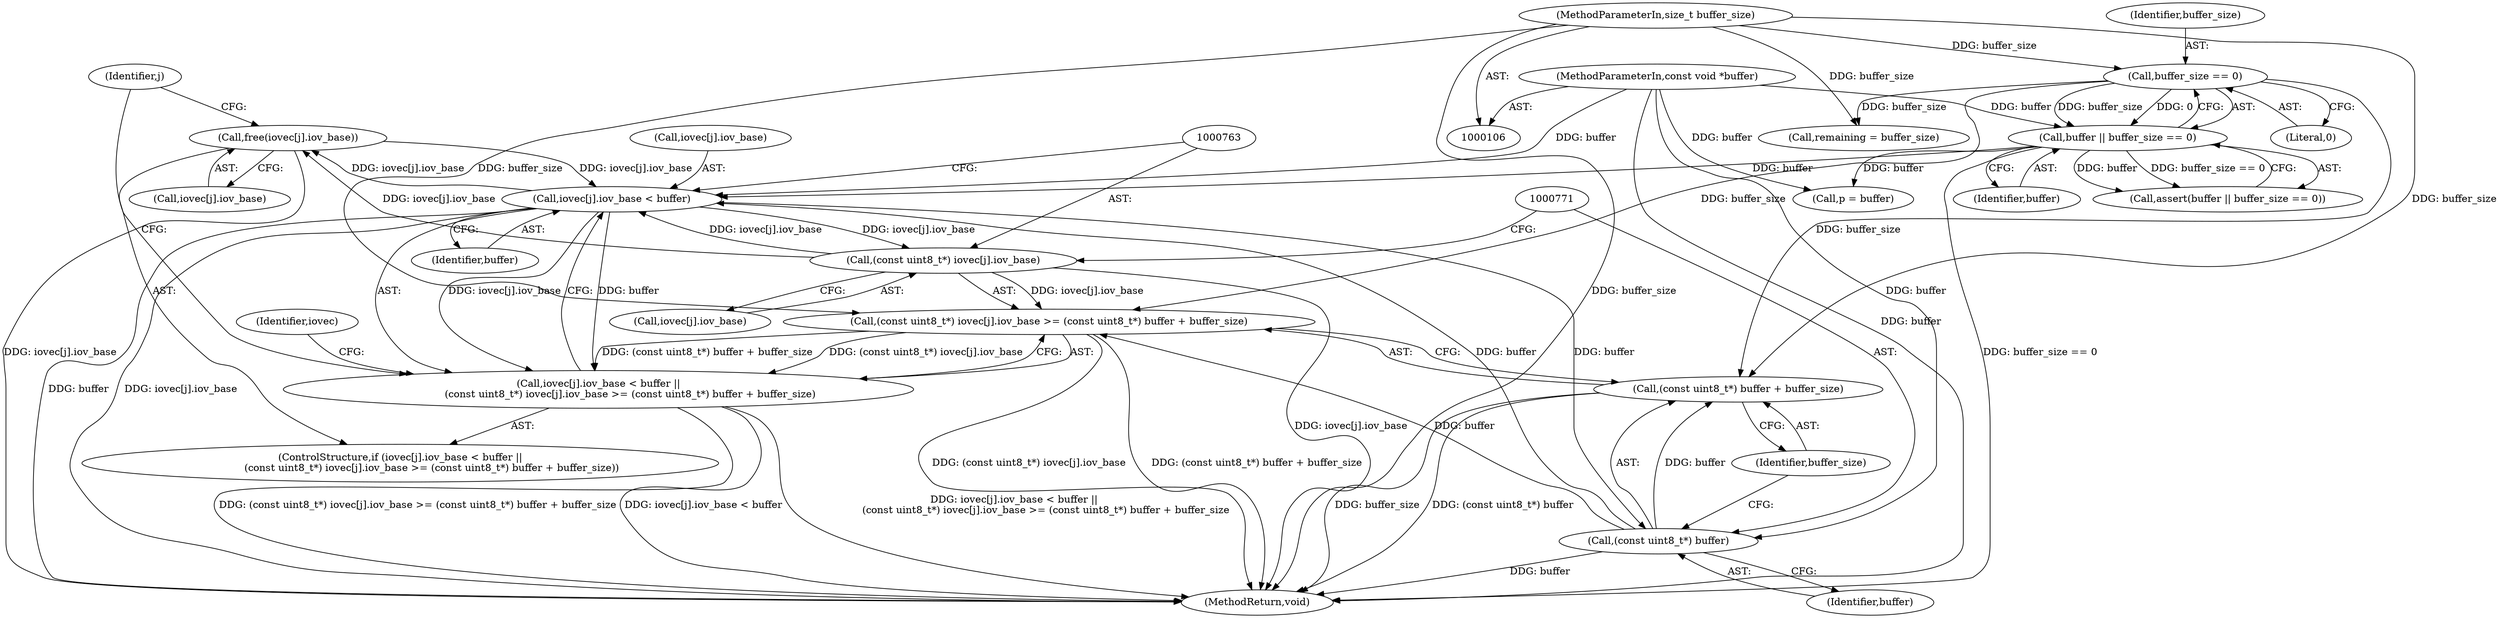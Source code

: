 digraph "0_systemd_505b6a61c22d5565e9308045c7b9bf79f7d0517e@API" {
"1000774" [label="(Call,free(iovec[j].iov_base))"];
"1000754" [label="(Call,iovec[j].iov_base < buffer)"];
"1000762" [label="(Call,(const uint8_t*) iovec[j].iov_base)"];
"1000774" [label="(Call,free(iovec[j].iov_base))"];
"1000770" [label="(Call,(const uint8_t*) buffer)"];
"1000108" [label="(MethodParameterIn,const void *buffer)"];
"1000152" [label="(Call,buffer || buffer_size == 0)"];
"1000154" [label="(Call,buffer_size == 0)"];
"1000109" [label="(MethodParameterIn,size_t buffer_size)"];
"1000753" [label="(Call,iovec[j].iov_base < buffer ||\n                    (const uint8_t*) iovec[j].iov_base >= (const uint8_t*) buffer + buffer_size)"];
"1000761" [label="(Call,(const uint8_t*) iovec[j].iov_base >= (const uint8_t*) buffer + buffer_size)"];
"1000769" [label="(Call,(const uint8_t*) buffer + buffer_size)"];
"1000772" [label="(Identifier,buffer)"];
"1000764" [label="(Call,iovec[j].iov_base)"];
"1000773" [label="(Identifier,buffer_size)"];
"1000762" [label="(Call,(const uint8_t*) iovec[j].iov_base)"];
"1000769" [label="(Call,(const uint8_t*) buffer + buffer_size)"];
"1000755" [label="(Call,iovec[j].iov_base)"];
"1000152" [label="(Call,buffer || buffer_size == 0)"];
"1000753" [label="(Call,iovec[j].iov_base < buffer ||\n                    (const uint8_t*) iovec[j].iov_base >= (const uint8_t*) buffer + buffer_size)"];
"1000775" [label="(Call,iovec[j].iov_base)"];
"1000761" [label="(Call,(const uint8_t*) iovec[j].iov_base >= (const uint8_t*) buffer + buffer_size)"];
"1000160" [label="(Call,remaining = buffer_size)"];
"1000108" [label="(MethodParameterIn,const void *buffer)"];
"1000754" [label="(Call,iovec[j].iov_base < buffer)"];
"1000752" [label="(ControlStructure,if (iovec[j].iov_base < buffer ||\n                    (const uint8_t*) iovec[j].iov_base >= (const uint8_t*) buffer + buffer_size))"];
"1000745" [label="(Identifier,j)"];
"1000154" [label="(Call,buffer_size == 0)"];
"1000151" [label="(Call,assert(buffer || buffer_size == 0))"];
"1000109" [label="(MethodParameterIn,size_t buffer_size)"];
"1000153" [label="(Identifier,buffer)"];
"1000770" [label="(Call,(const uint8_t*) buffer)"];
"1000155" [label="(Identifier,buffer_size)"];
"1000774" [label="(Call,free(iovec[j].iov_base))"];
"1000157" [label="(Call,p = buffer)"];
"1000156" [label="(Literal,0)"];
"1000777" [label="(Identifier,iovec)"];
"1000760" [label="(Identifier,buffer)"];
"1000786" [label="(MethodReturn,void)"];
"1000774" -> "1000752"  [label="AST: "];
"1000774" -> "1000775"  [label="CFG: "];
"1000775" -> "1000774"  [label="AST: "];
"1000745" -> "1000774"  [label="CFG: "];
"1000774" -> "1000786"  [label="DDG: iovec[j].iov_base"];
"1000774" -> "1000754"  [label="DDG: iovec[j].iov_base"];
"1000754" -> "1000774"  [label="DDG: iovec[j].iov_base"];
"1000762" -> "1000774"  [label="DDG: iovec[j].iov_base"];
"1000754" -> "1000753"  [label="AST: "];
"1000754" -> "1000760"  [label="CFG: "];
"1000755" -> "1000754"  [label="AST: "];
"1000760" -> "1000754"  [label="AST: "];
"1000763" -> "1000754"  [label="CFG: "];
"1000753" -> "1000754"  [label="CFG: "];
"1000754" -> "1000786"  [label="DDG: buffer"];
"1000754" -> "1000786"  [label="DDG: iovec[j].iov_base"];
"1000754" -> "1000753"  [label="DDG: iovec[j].iov_base"];
"1000754" -> "1000753"  [label="DDG: buffer"];
"1000762" -> "1000754"  [label="DDG: iovec[j].iov_base"];
"1000770" -> "1000754"  [label="DDG: buffer"];
"1000108" -> "1000754"  [label="DDG: buffer"];
"1000152" -> "1000754"  [label="DDG: buffer"];
"1000754" -> "1000762"  [label="DDG: iovec[j].iov_base"];
"1000754" -> "1000770"  [label="DDG: buffer"];
"1000762" -> "1000761"  [label="AST: "];
"1000762" -> "1000764"  [label="CFG: "];
"1000763" -> "1000762"  [label="AST: "];
"1000764" -> "1000762"  [label="AST: "];
"1000771" -> "1000762"  [label="CFG: "];
"1000762" -> "1000786"  [label="DDG: iovec[j].iov_base"];
"1000762" -> "1000761"  [label="DDG: iovec[j].iov_base"];
"1000770" -> "1000769"  [label="AST: "];
"1000770" -> "1000772"  [label="CFG: "];
"1000771" -> "1000770"  [label="AST: "];
"1000772" -> "1000770"  [label="AST: "];
"1000773" -> "1000770"  [label="CFG: "];
"1000770" -> "1000786"  [label="DDG: buffer"];
"1000770" -> "1000761"  [label="DDG: buffer"];
"1000770" -> "1000769"  [label="DDG: buffer"];
"1000108" -> "1000770"  [label="DDG: buffer"];
"1000108" -> "1000106"  [label="AST: "];
"1000108" -> "1000786"  [label="DDG: buffer"];
"1000108" -> "1000152"  [label="DDG: buffer"];
"1000108" -> "1000157"  [label="DDG: buffer"];
"1000152" -> "1000151"  [label="AST: "];
"1000152" -> "1000153"  [label="CFG: "];
"1000152" -> "1000154"  [label="CFG: "];
"1000153" -> "1000152"  [label="AST: "];
"1000154" -> "1000152"  [label="AST: "];
"1000151" -> "1000152"  [label="CFG: "];
"1000152" -> "1000786"  [label="DDG: buffer_size == 0"];
"1000152" -> "1000151"  [label="DDG: buffer"];
"1000152" -> "1000151"  [label="DDG: buffer_size == 0"];
"1000154" -> "1000152"  [label="DDG: buffer_size"];
"1000154" -> "1000152"  [label="DDG: 0"];
"1000152" -> "1000157"  [label="DDG: buffer"];
"1000154" -> "1000156"  [label="CFG: "];
"1000155" -> "1000154"  [label="AST: "];
"1000156" -> "1000154"  [label="AST: "];
"1000109" -> "1000154"  [label="DDG: buffer_size"];
"1000154" -> "1000160"  [label="DDG: buffer_size"];
"1000154" -> "1000761"  [label="DDG: buffer_size"];
"1000154" -> "1000769"  [label="DDG: buffer_size"];
"1000109" -> "1000106"  [label="AST: "];
"1000109" -> "1000786"  [label="DDG: buffer_size"];
"1000109" -> "1000160"  [label="DDG: buffer_size"];
"1000109" -> "1000761"  [label="DDG: buffer_size"];
"1000109" -> "1000769"  [label="DDG: buffer_size"];
"1000753" -> "1000752"  [label="AST: "];
"1000753" -> "1000761"  [label="CFG: "];
"1000761" -> "1000753"  [label="AST: "];
"1000777" -> "1000753"  [label="CFG: "];
"1000745" -> "1000753"  [label="CFG: "];
"1000753" -> "1000786"  [label="DDG: iovec[j].iov_base < buffer"];
"1000753" -> "1000786"  [label="DDG: iovec[j].iov_base < buffer ||\n                    (const uint8_t*) iovec[j].iov_base >= (const uint8_t*) buffer + buffer_size"];
"1000753" -> "1000786"  [label="DDG: (const uint8_t*) iovec[j].iov_base >= (const uint8_t*) buffer + buffer_size"];
"1000761" -> "1000753"  [label="DDG: (const uint8_t*) iovec[j].iov_base"];
"1000761" -> "1000753"  [label="DDG: (const uint8_t*) buffer + buffer_size"];
"1000761" -> "1000769"  [label="CFG: "];
"1000769" -> "1000761"  [label="AST: "];
"1000761" -> "1000786"  [label="DDG: (const uint8_t*) iovec[j].iov_base"];
"1000761" -> "1000786"  [label="DDG: (const uint8_t*) buffer + buffer_size"];
"1000769" -> "1000773"  [label="CFG: "];
"1000773" -> "1000769"  [label="AST: "];
"1000769" -> "1000786"  [label="DDG: buffer_size"];
"1000769" -> "1000786"  [label="DDG: (const uint8_t*) buffer"];
}
